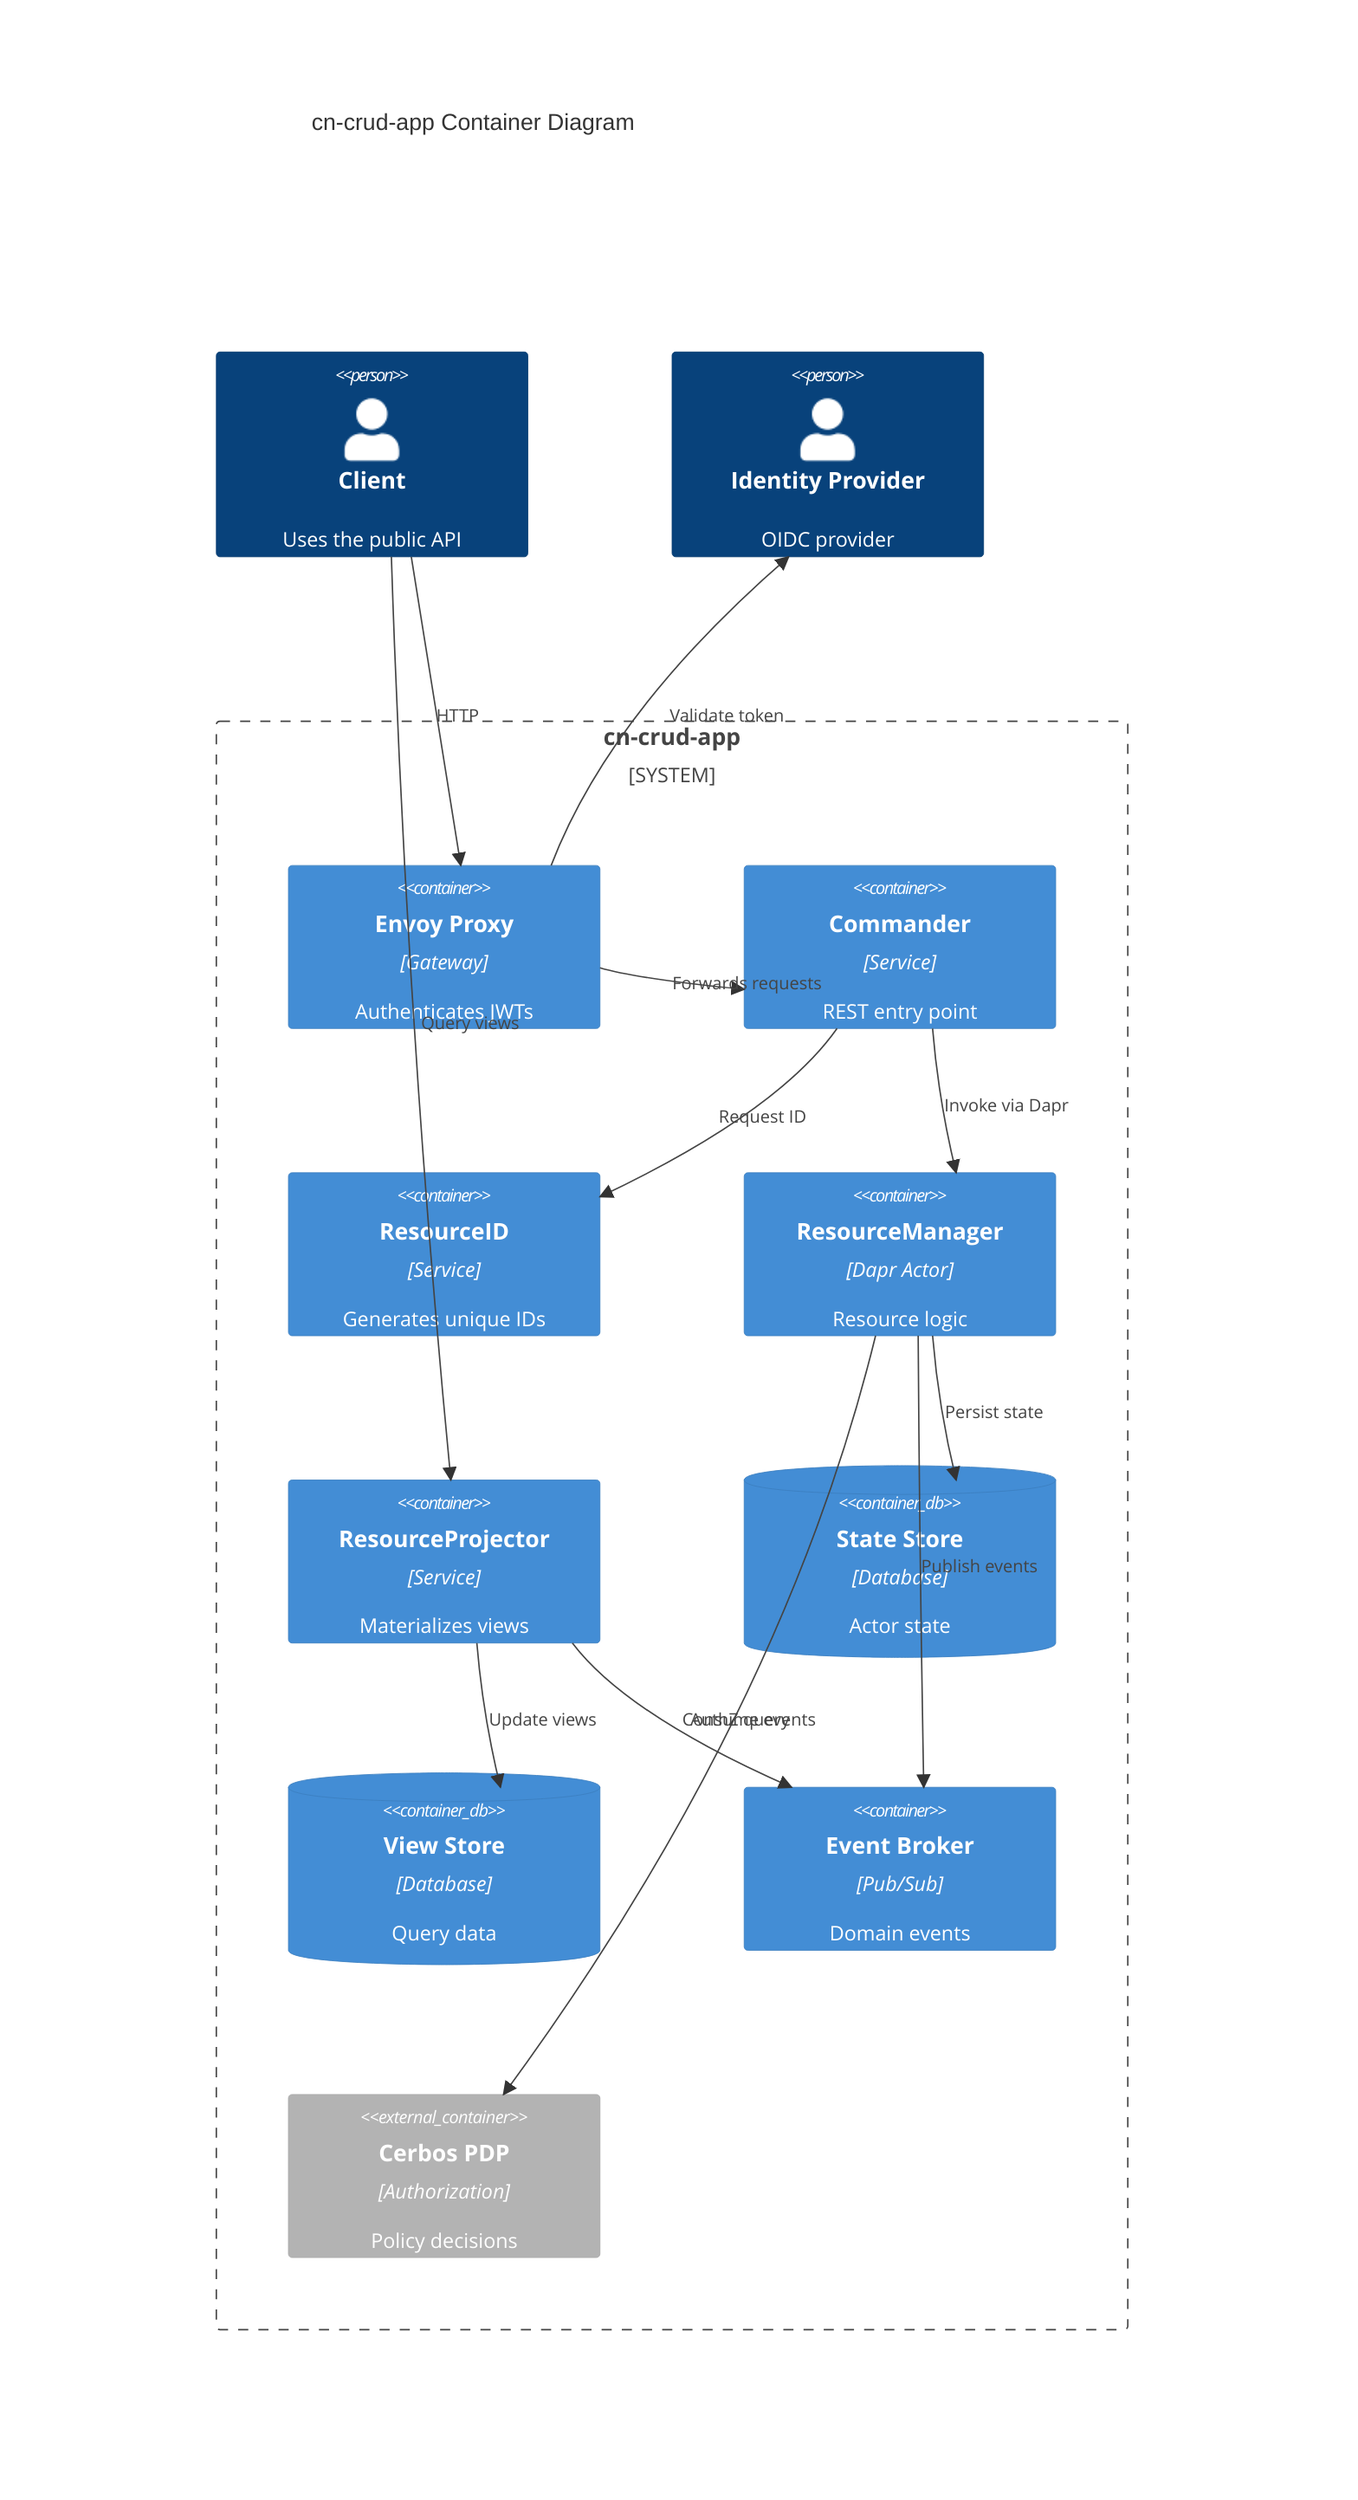 %%{init: {'theme': 'default'}}%%
C4Container
title cn-crud-app Container Diagram
Person(client, "Client", "Uses the public API")
Person(idp, "Identity Provider", "OIDC provider")
System_Boundary(cn, "cn-crud-app") {
  Container(envoy, "Envoy Proxy", "Gateway", "Authenticates JWTs")
  Container(commander, "Commander", "Service", "REST entry point")
  Container(resourceId, "ResourceID", "Service", "Generates unique IDs")
  Container(resourceManager, "ResourceManager", "Dapr Actor", "Resource logic")
  Container(resourceProjector, "ResourceProjector", "Service", "Materializes views")
  ContainerDb(stateStore, "State Store", "Database", "Actor state")
  ContainerDb(viewStore, "View Store", "Database", "Query data")
  Container(queue, "Event Broker", "Pub/Sub", "Domain events")
  Container_Ext(cerbos, "Cerbos PDP", "Authorization", "Policy decisions")
}
Rel(client, envoy, "HTTP")
Rel(envoy, idp, "Validate token")
Rel(envoy, commander, "Forwards requests")
Rel(commander, resourceId, "Request ID")
Rel(commander, resourceManager, "Invoke via Dapr")
Rel(resourceManager, stateStore, "Persist state")
Rel(resourceManager, queue, "Publish events")
Rel(resourceManager, cerbos, "AuthZ query")
Rel(resourceProjector, queue, "Consume events")
Rel(resourceProjector, viewStore, "Update views")
Rel(client, resourceProjector, "Query views")